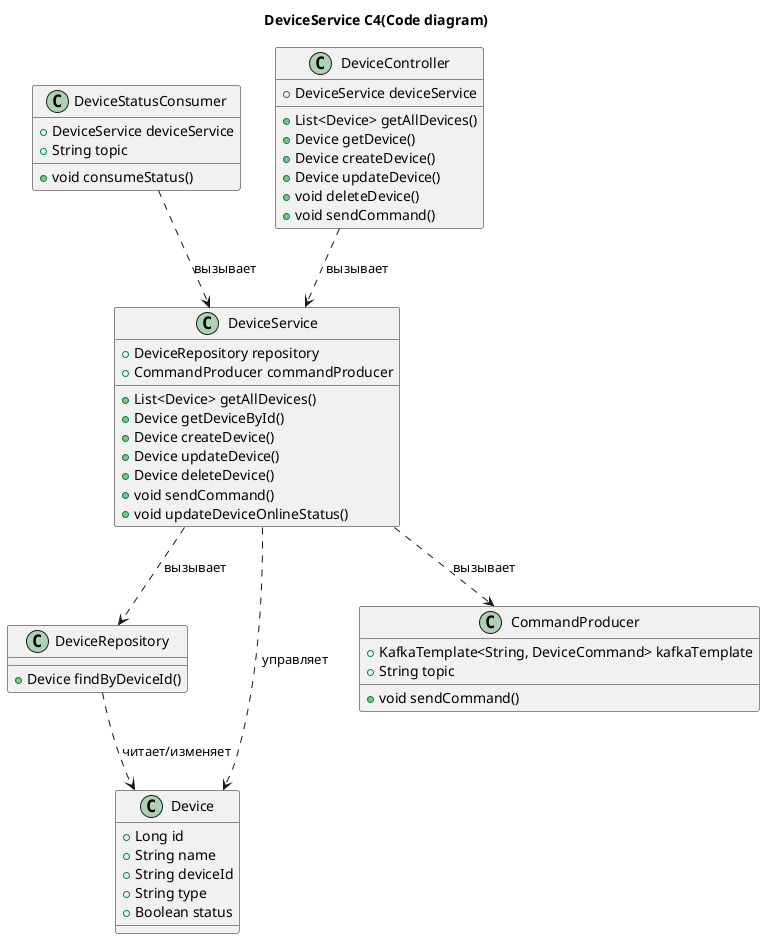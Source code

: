 @startuml code

title DeviceService C4(Code diagram)

top to bottom direction

class DeviceRepository {
    +Device findByDeviceId()
}

class Device {
    +Long id
    +String name
    +String deviceId
    +String type
    +Boolean status
}

class CommandProducer {
    +KafkaTemplate<String, DeviceCommand> kafkaTemplate
    +String topic
    +void sendCommand()
}

class DeviceStatusConsumer {
    +DeviceService deviceService
    +String topic
    +void consumeStatus()
}


class DeviceService {
    +DeviceRepository repository
    +CommandProducer commandProducer
    +List<Device> getAllDevices()
    +Device getDeviceById()
    +Device createDevice()
    +Device updateDevice()
    +Device deleteDevice()
    +void sendCommand()
    +void updateDeviceOnlineStatus()
}

class DeviceController {
    +DeviceService deviceService
    +List<Device> getAllDevices()
    +Device getDevice()
    +Device createDevice()
    +Device updateDevice()
    +void deleteDevice()
    +void sendCommand()

}

DeviceController ..> DeviceService : вызывает
DeviceService ..> DeviceRepository : вызывает
DeviceService ..> CommandProducer : вызывает
DeviceStatusConsumer ..> DeviceService : вызывает
DeviceService ..> Device : управляет
DeviceRepository ..> Device : читает/изменяет

@enduml